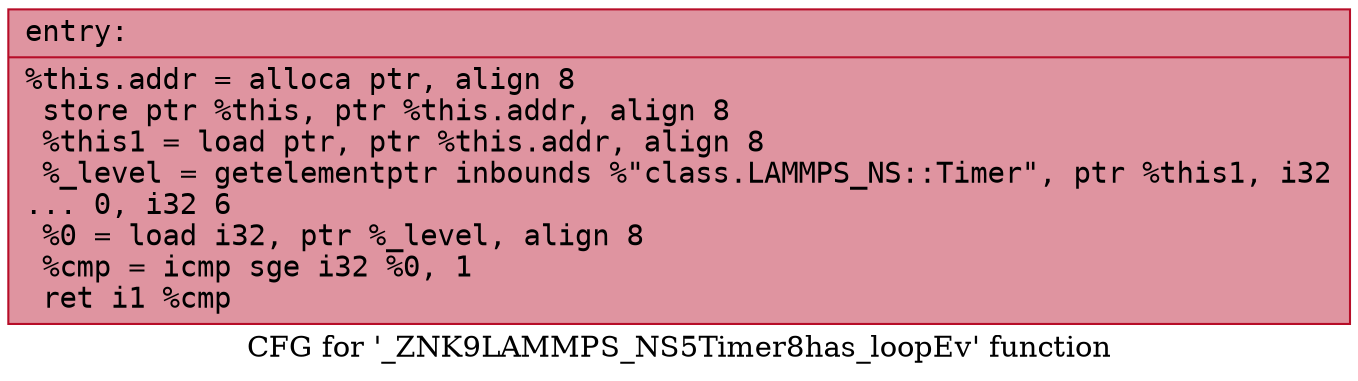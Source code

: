 digraph "CFG for '_ZNK9LAMMPS_NS5Timer8has_loopEv' function" {
	label="CFG for '_ZNK9LAMMPS_NS5Timer8has_loopEv' function";

	Node0x55e5226ff4d0 [shape=record,color="#b70d28ff", style=filled, fillcolor="#b70d2870" fontname="Courier",label="{entry:\l|  %this.addr = alloca ptr, align 8\l  store ptr %this, ptr %this.addr, align 8\l  %this1 = load ptr, ptr %this.addr, align 8\l  %_level = getelementptr inbounds %\"class.LAMMPS_NS::Timer\", ptr %this1, i32\l... 0, i32 6\l  %0 = load i32, ptr %_level, align 8\l  %cmp = icmp sge i32 %0, 1\l  ret i1 %cmp\l}"];
}
